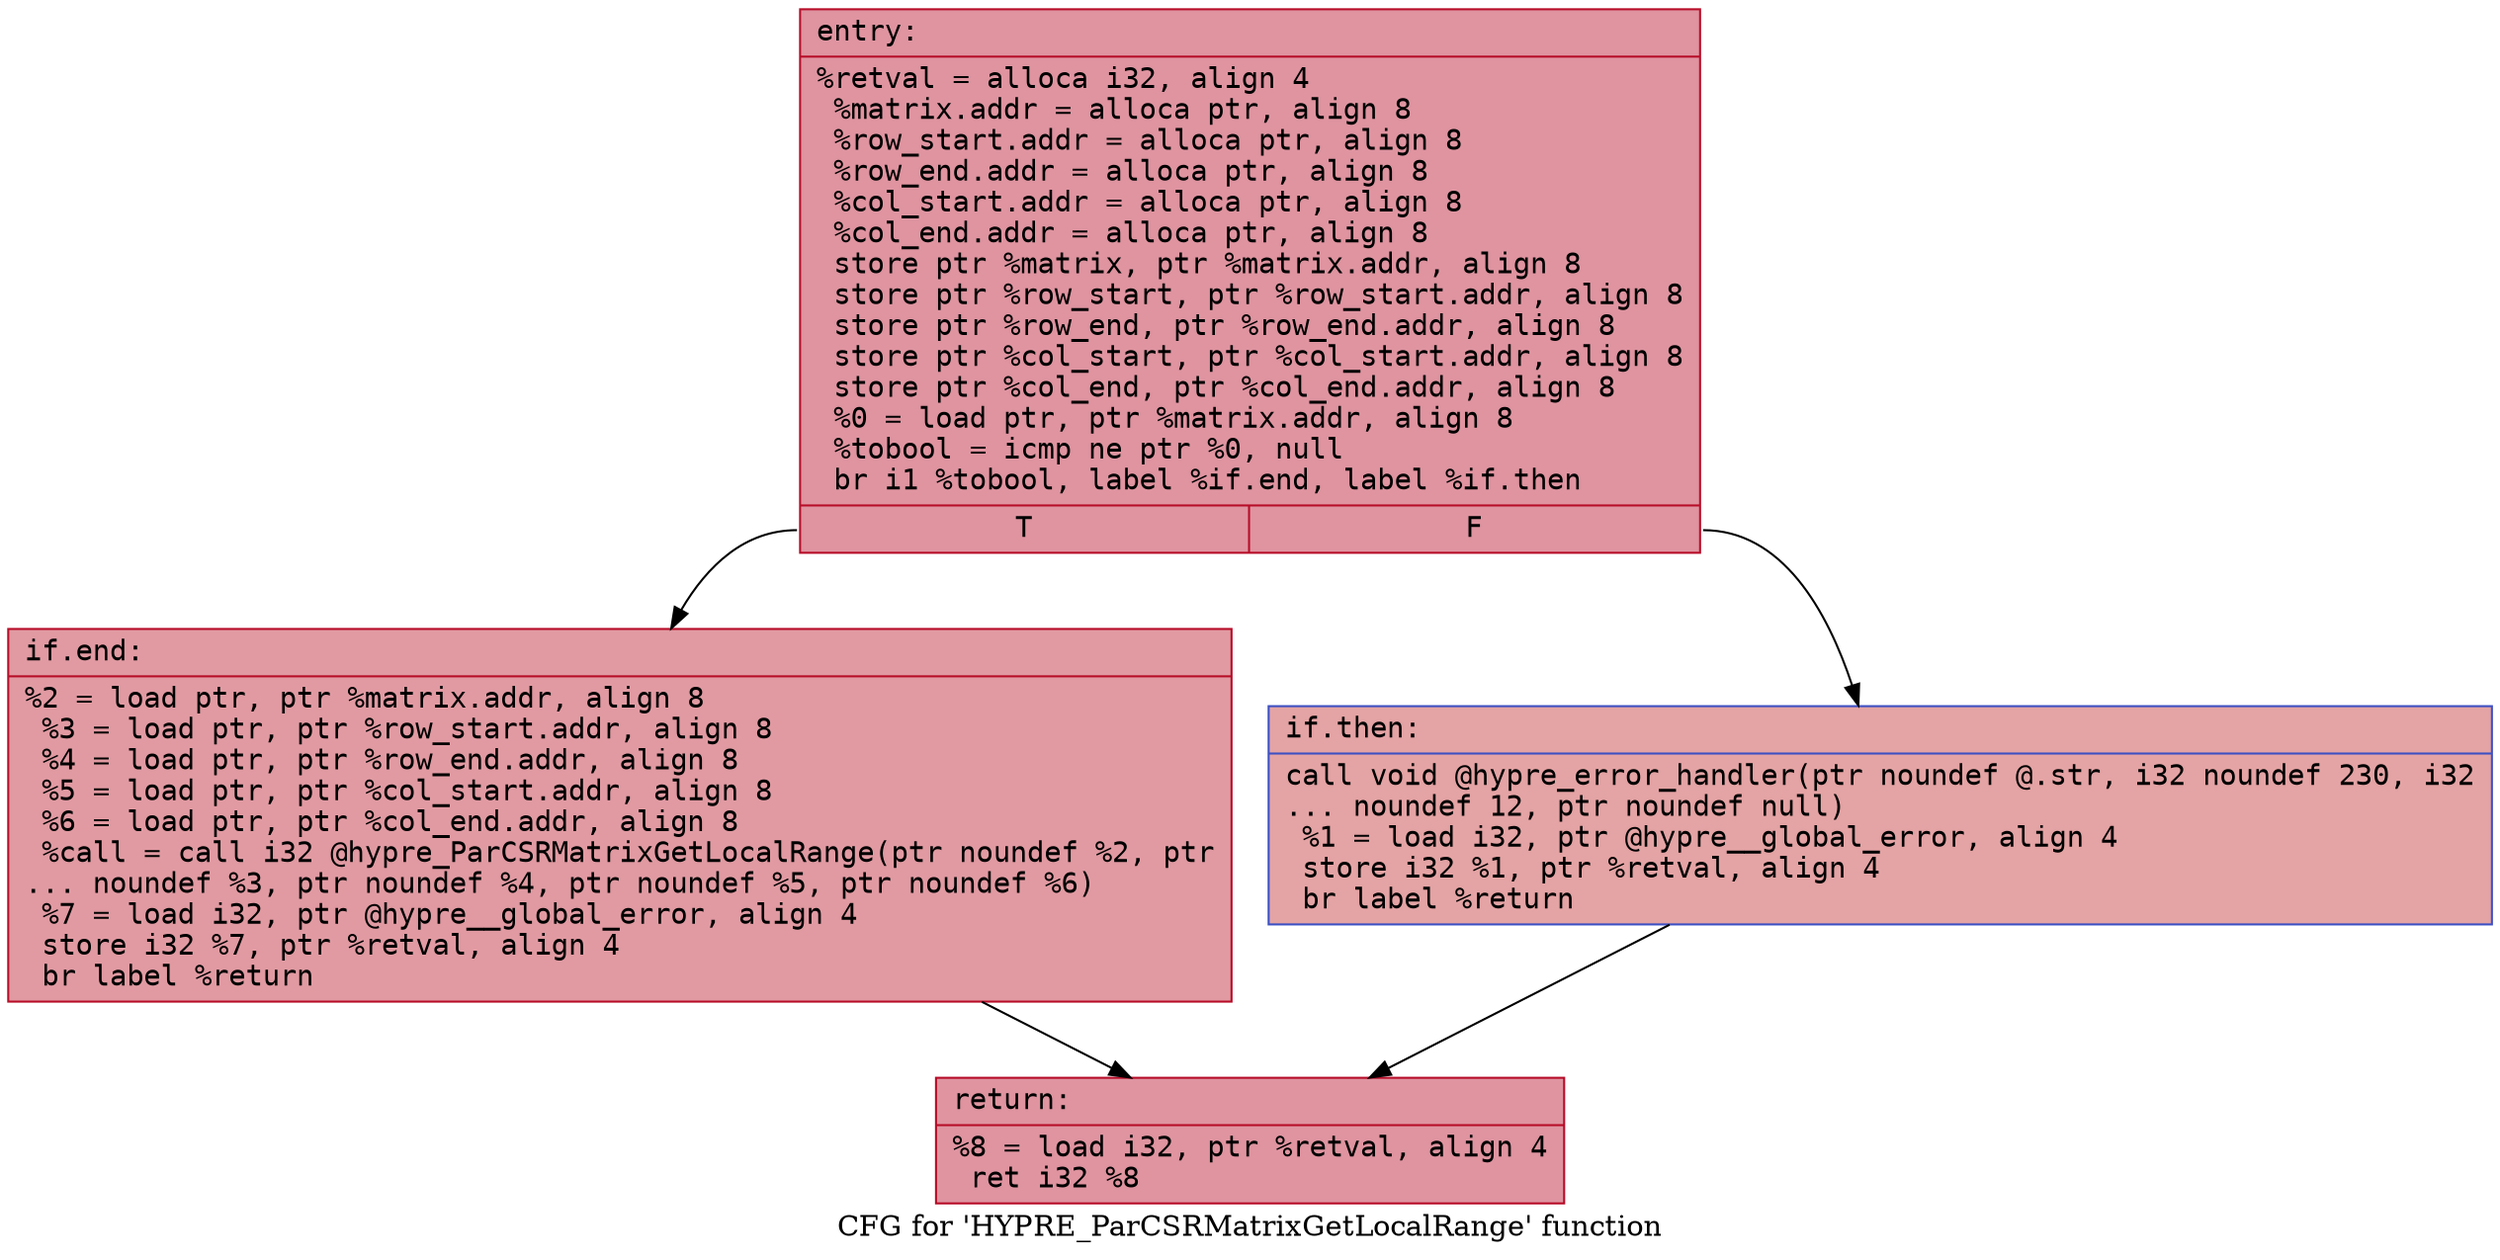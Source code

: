 digraph "CFG for 'HYPRE_ParCSRMatrixGetLocalRange' function" {
	label="CFG for 'HYPRE_ParCSRMatrixGetLocalRange' function";

	Node0x562ae1c6edc0 [shape=record,color="#b70d28ff", style=filled, fillcolor="#b70d2870" fontname="Courier",label="{entry:\l|  %retval = alloca i32, align 4\l  %matrix.addr = alloca ptr, align 8\l  %row_start.addr = alloca ptr, align 8\l  %row_end.addr = alloca ptr, align 8\l  %col_start.addr = alloca ptr, align 8\l  %col_end.addr = alloca ptr, align 8\l  store ptr %matrix, ptr %matrix.addr, align 8\l  store ptr %row_start, ptr %row_start.addr, align 8\l  store ptr %row_end, ptr %row_end.addr, align 8\l  store ptr %col_start, ptr %col_start.addr, align 8\l  store ptr %col_end, ptr %col_end.addr, align 8\l  %0 = load ptr, ptr %matrix.addr, align 8\l  %tobool = icmp ne ptr %0, null\l  br i1 %tobool, label %if.end, label %if.then\l|{<s0>T|<s1>F}}"];
	Node0x562ae1c6edc0:s0 -> Node0x562ae1c6f000[tooltip="entry -> if.end\nProbability 62.50%" ];
	Node0x562ae1c6edc0:s1 -> Node0x562ae1c6f070[tooltip="entry -> if.then\nProbability 37.50%" ];
	Node0x562ae1c6f070 [shape=record,color="#3d50c3ff", style=filled, fillcolor="#c32e3170" fontname="Courier",label="{if.then:\l|  call void @hypre_error_handler(ptr noundef @.str, i32 noundef 230, i32\l... noundef 12, ptr noundef null)\l  %1 = load i32, ptr @hypre__global_error, align 4\l  store i32 %1, ptr %retval, align 4\l  br label %return\l}"];
	Node0x562ae1c6f070 -> Node0x562ae1c6ff40[tooltip="if.then -> return\nProbability 100.00%" ];
	Node0x562ae1c6f000 [shape=record,color="#b70d28ff", style=filled, fillcolor="#bb1b2c70" fontname="Courier",label="{if.end:\l|  %2 = load ptr, ptr %matrix.addr, align 8\l  %3 = load ptr, ptr %row_start.addr, align 8\l  %4 = load ptr, ptr %row_end.addr, align 8\l  %5 = load ptr, ptr %col_start.addr, align 8\l  %6 = load ptr, ptr %col_end.addr, align 8\l  %call = call i32 @hypre_ParCSRMatrixGetLocalRange(ptr noundef %2, ptr\l... noundef %3, ptr noundef %4, ptr noundef %5, ptr noundef %6)\l  %7 = load i32, ptr @hypre__global_error, align 4\l  store i32 %7, ptr %retval, align 4\l  br label %return\l}"];
	Node0x562ae1c6f000 -> Node0x562ae1c6ff40[tooltip="if.end -> return\nProbability 100.00%" ];
	Node0x562ae1c6ff40 [shape=record,color="#b70d28ff", style=filled, fillcolor="#b70d2870" fontname="Courier",label="{return:\l|  %8 = load i32, ptr %retval, align 4\l  ret i32 %8\l}"];
}
